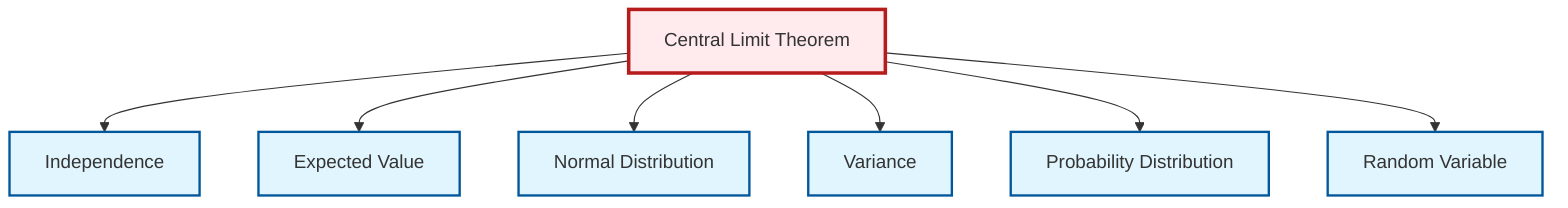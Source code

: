 graph TD
    classDef definition fill:#e1f5fe,stroke:#01579b,stroke-width:2px
    classDef theorem fill:#f3e5f5,stroke:#4a148c,stroke-width:2px
    classDef axiom fill:#fff3e0,stroke:#e65100,stroke-width:2px
    classDef example fill:#e8f5e9,stroke:#1b5e20,stroke-width:2px
    classDef current fill:#ffebee,stroke:#b71c1c,stroke-width:3px
    def-expectation["Expected Value"]:::definition
    thm-central-limit["Central Limit Theorem"]:::theorem
    def-variance["Variance"]:::definition
    def-random-variable["Random Variable"]:::definition
    def-independence["Independence"]:::definition
    def-normal-distribution["Normal Distribution"]:::definition
    def-probability-distribution["Probability Distribution"]:::definition
    thm-central-limit --> def-independence
    thm-central-limit --> def-expectation
    thm-central-limit --> def-normal-distribution
    thm-central-limit --> def-variance
    thm-central-limit --> def-probability-distribution
    thm-central-limit --> def-random-variable
    class thm-central-limit current